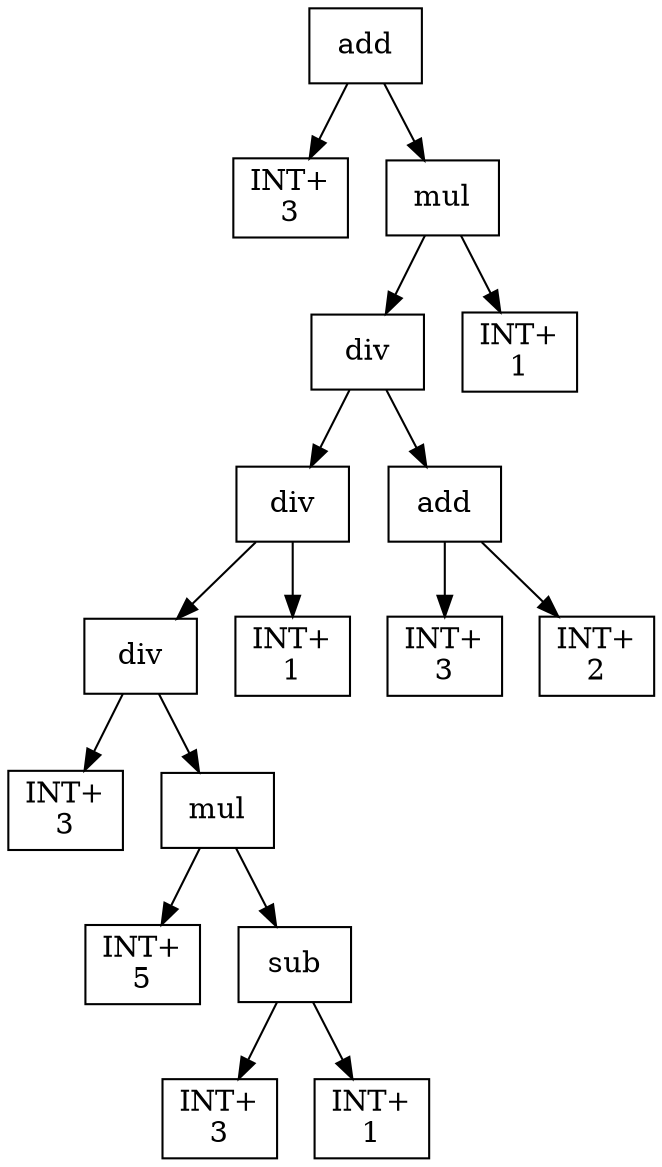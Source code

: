 digraph expr {
  node [shape=box];
  n1 [label="add"];
  n2 [label="INT+\n3"];
  n3 [label="mul"];
  n4 [label="div"];
  n5 [label="div"];
  n6 [label="div"];
  n7 [label="INT+\n3"];
  n8 [label="mul"];
  n9 [label="INT+\n5"];
  n10 [label="sub"];
  n11 [label="INT+\n3"];
  n12 [label="INT+\n1"];
  n10 -> n11;
  n10 -> n12;
  n8 -> n9;
  n8 -> n10;
  n6 -> n7;
  n6 -> n8;
  n13 [label="INT+\n1"];
  n5 -> n6;
  n5 -> n13;
  n14 [label="add"];
  n15 [label="INT+\n3"];
  n16 [label="INT+\n2"];
  n14 -> n15;
  n14 -> n16;
  n4 -> n5;
  n4 -> n14;
  n17 [label="INT+\n1"];
  n3 -> n4;
  n3 -> n17;
  n1 -> n2;
  n1 -> n3;
}